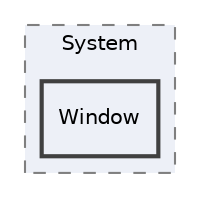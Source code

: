 digraph "C:/Users/shiih/Desktop/kiyosumi/DX11Template/Source/System/Window"
{
 // LATEX_PDF_SIZE
  edge [fontname="Helvetica",fontsize="10",labelfontname="Helvetica",labelfontsize="10"];
  node [fontname="Helvetica",fontsize="10",shape=record];
  compound=true
  subgraph clusterdir_86602465ad759445696399282595f21f {
    graph [ bgcolor="#edf0f7", pencolor="grey50", style="filled,dashed,", label="System", fontname="Helvetica", fontsize="10", URL="dir_86602465ad759445696399282595f21f.html"]
  dir_be535239644790434c451df8c89846dd [shape=box, label="Window", style="filled,bold,", fillcolor="#edf0f7", color="grey25", URL="dir_be535239644790434c451df8c89846dd.html"];
  }
}

